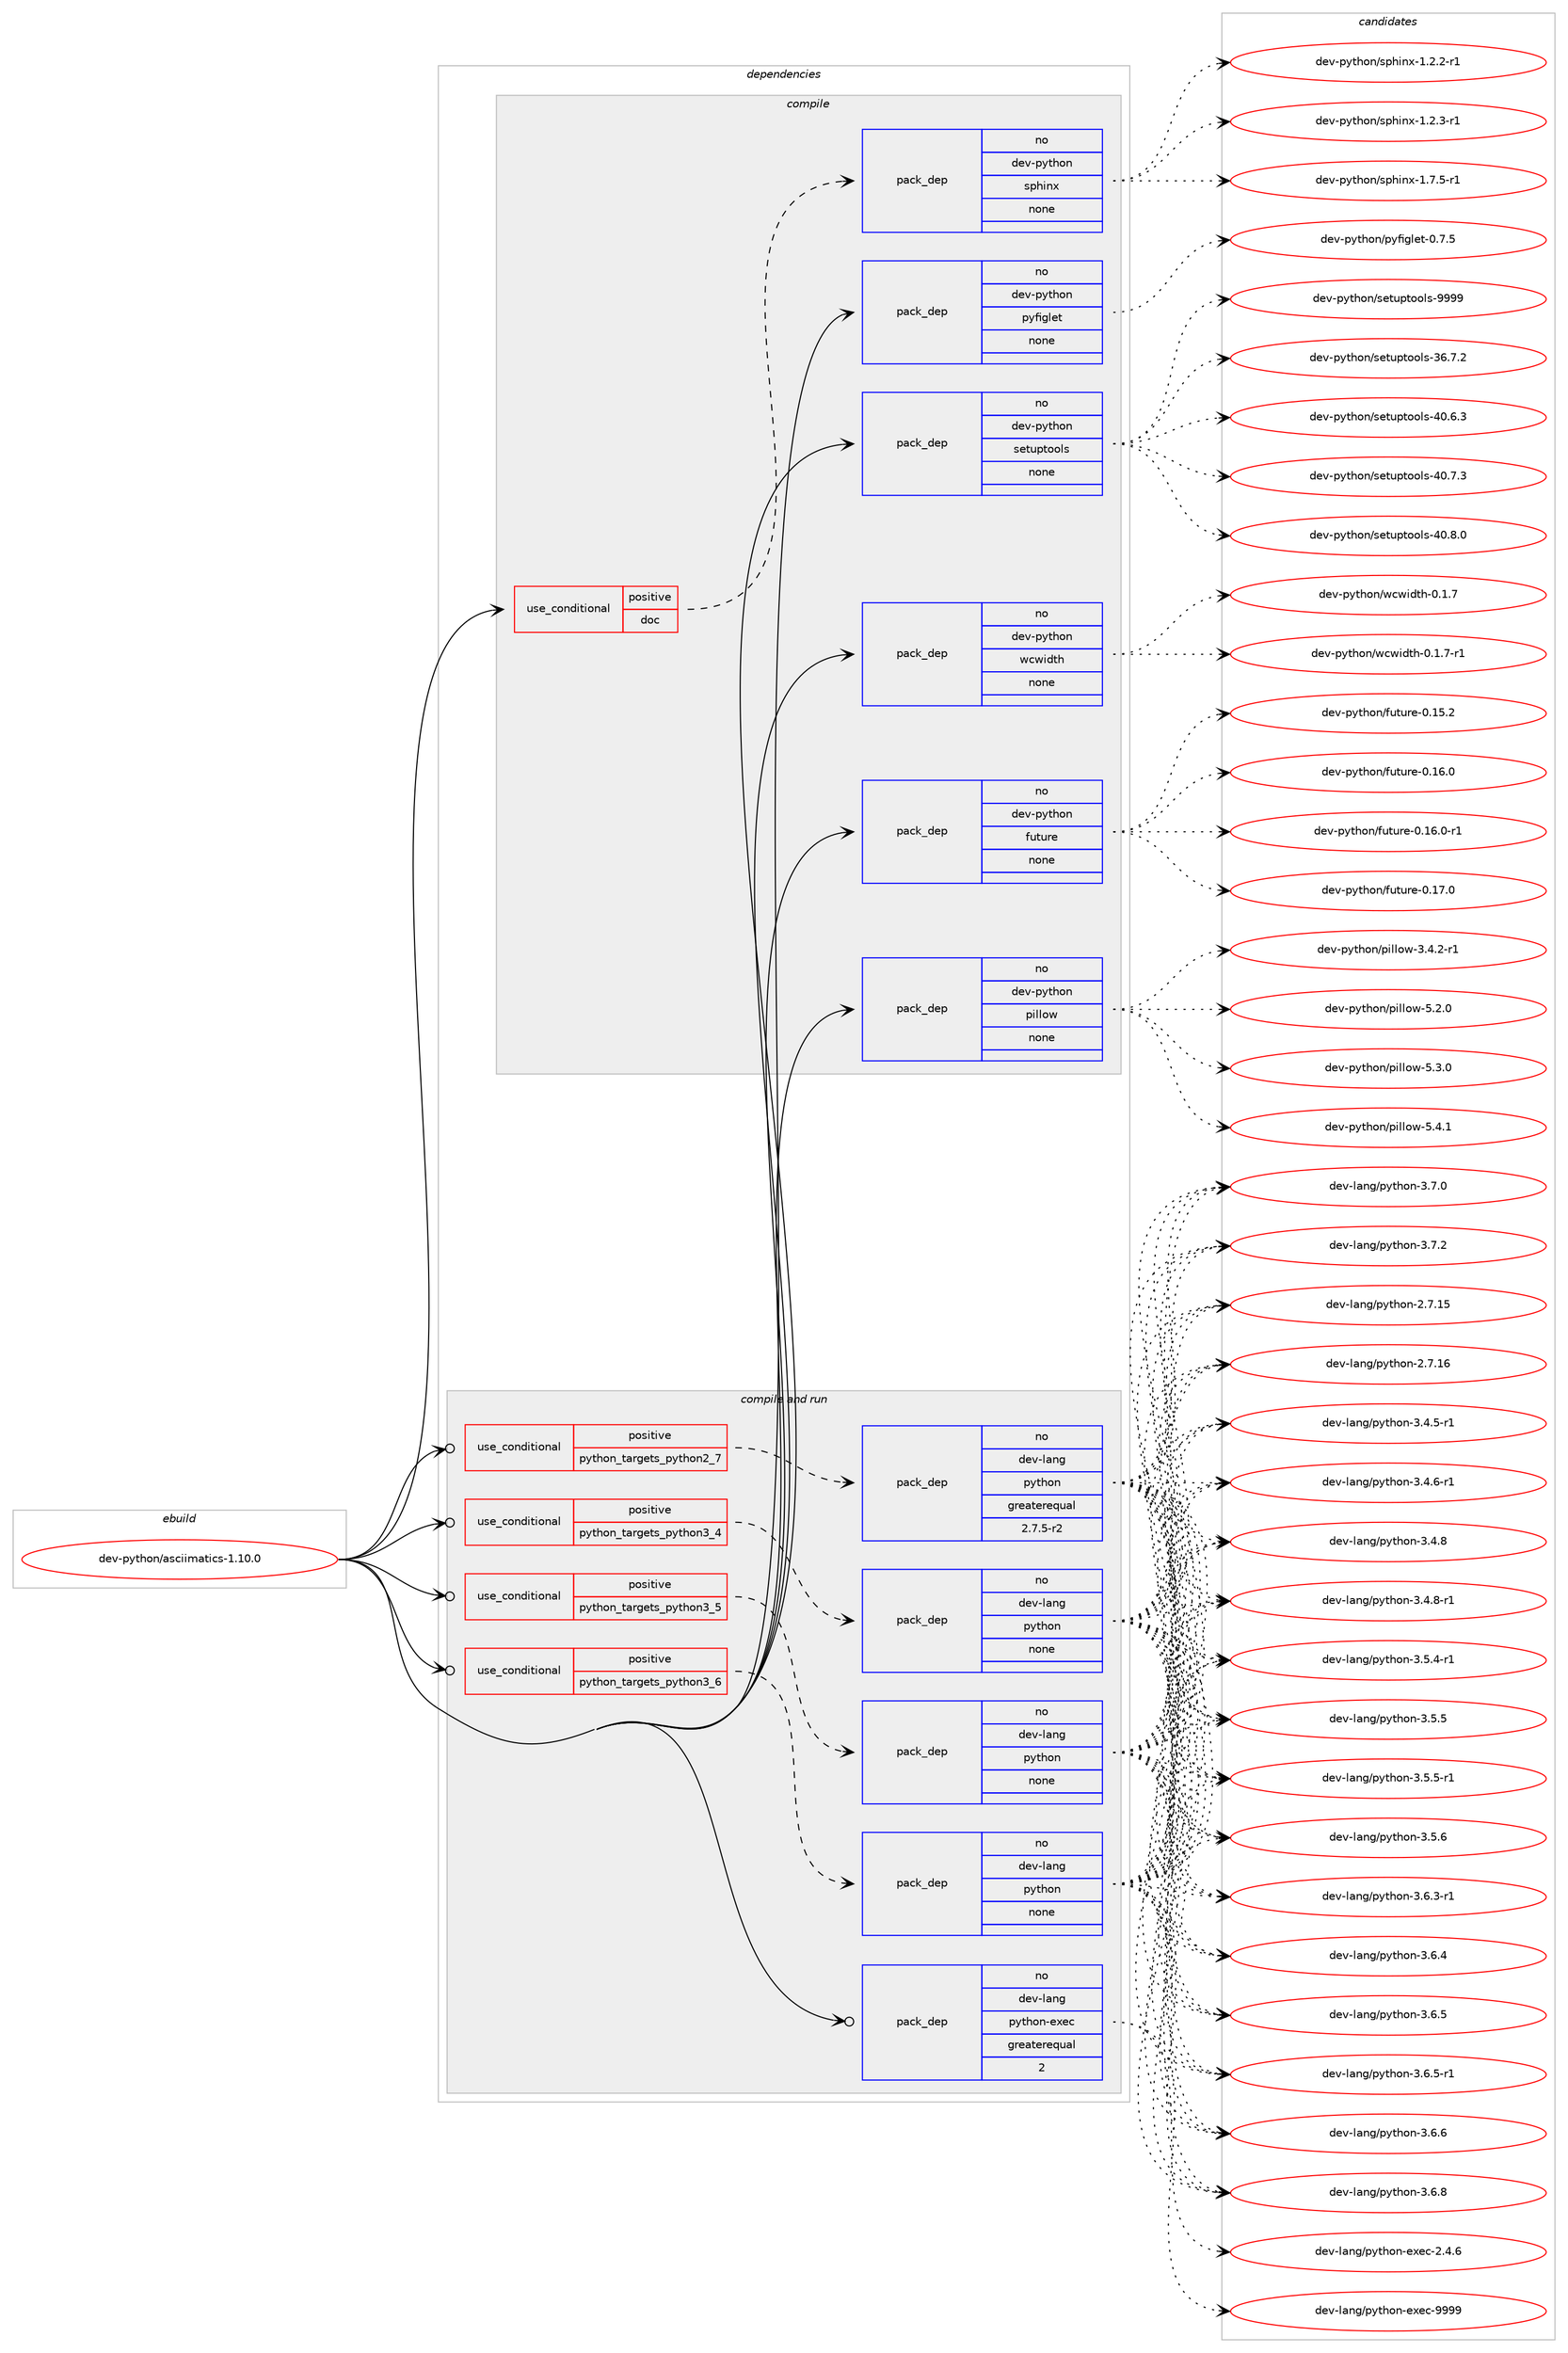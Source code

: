 digraph prolog {

# *************
# Graph options
# *************

newrank=true;
concentrate=true;
compound=true;
graph [rankdir=LR,fontname=Helvetica,fontsize=10,ranksep=1.5];#, ranksep=2.5, nodesep=0.2];
edge  [arrowhead=vee];
node  [fontname=Helvetica,fontsize=10];

# **********
# The ebuild
# **********

subgraph cluster_leftcol {
color=gray;
rank=same;
label=<<i>ebuild</i>>;
id [label="dev-python/asciimatics-1.10.0", color=red, width=4, href="../dev-python/asciimatics-1.10.0.svg"];
}

# ****************
# The dependencies
# ****************

subgraph cluster_midcol {
color=gray;
label=<<i>dependencies</i>>;
subgraph cluster_compile {
fillcolor="#eeeeee";
style=filled;
label=<<i>compile</i>>;
subgraph cond370954 {
dependency1398783 [label=<<TABLE BORDER="0" CELLBORDER="1" CELLSPACING="0" CELLPADDING="4"><TR><TD ROWSPAN="3" CELLPADDING="10">use_conditional</TD></TR><TR><TD>positive</TD></TR><TR><TD>doc</TD></TR></TABLE>>, shape=none, color=red];
subgraph pack1004604 {
dependency1398784 [label=<<TABLE BORDER="0" CELLBORDER="1" CELLSPACING="0" CELLPADDING="4" WIDTH="220"><TR><TD ROWSPAN="6" CELLPADDING="30">pack_dep</TD></TR><TR><TD WIDTH="110">no</TD></TR><TR><TD>dev-python</TD></TR><TR><TD>sphinx</TD></TR><TR><TD>none</TD></TR><TR><TD></TD></TR></TABLE>>, shape=none, color=blue];
}
dependency1398783:e -> dependency1398784:w [weight=20,style="dashed",arrowhead="vee"];
}
id:e -> dependency1398783:w [weight=20,style="solid",arrowhead="vee"];
subgraph pack1004605 {
dependency1398785 [label=<<TABLE BORDER="0" CELLBORDER="1" CELLSPACING="0" CELLPADDING="4" WIDTH="220"><TR><TD ROWSPAN="6" CELLPADDING="30">pack_dep</TD></TR><TR><TD WIDTH="110">no</TD></TR><TR><TD>dev-python</TD></TR><TR><TD>future</TD></TR><TR><TD>none</TD></TR><TR><TD></TD></TR></TABLE>>, shape=none, color=blue];
}
id:e -> dependency1398785:w [weight=20,style="solid",arrowhead="vee"];
subgraph pack1004606 {
dependency1398786 [label=<<TABLE BORDER="0" CELLBORDER="1" CELLSPACING="0" CELLPADDING="4" WIDTH="220"><TR><TD ROWSPAN="6" CELLPADDING="30">pack_dep</TD></TR><TR><TD WIDTH="110">no</TD></TR><TR><TD>dev-python</TD></TR><TR><TD>pillow</TD></TR><TR><TD>none</TD></TR><TR><TD></TD></TR></TABLE>>, shape=none, color=blue];
}
id:e -> dependency1398786:w [weight=20,style="solid",arrowhead="vee"];
subgraph pack1004607 {
dependency1398787 [label=<<TABLE BORDER="0" CELLBORDER="1" CELLSPACING="0" CELLPADDING="4" WIDTH="220"><TR><TD ROWSPAN="6" CELLPADDING="30">pack_dep</TD></TR><TR><TD WIDTH="110">no</TD></TR><TR><TD>dev-python</TD></TR><TR><TD>pyfiglet</TD></TR><TR><TD>none</TD></TR><TR><TD></TD></TR></TABLE>>, shape=none, color=blue];
}
id:e -> dependency1398787:w [weight=20,style="solid",arrowhead="vee"];
subgraph pack1004608 {
dependency1398788 [label=<<TABLE BORDER="0" CELLBORDER="1" CELLSPACING="0" CELLPADDING="4" WIDTH="220"><TR><TD ROWSPAN="6" CELLPADDING="30">pack_dep</TD></TR><TR><TD WIDTH="110">no</TD></TR><TR><TD>dev-python</TD></TR><TR><TD>setuptools</TD></TR><TR><TD>none</TD></TR><TR><TD></TD></TR></TABLE>>, shape=none, color=blue];
}
id:e -> dependency1398788:w [weight=20,style="solid",arrowhead="vee"];
subgraph pack1004609 {
dependency1398789 [label=<<TABLE BORDER="0" CELLBORDER="1" CELLSPACING="0" CELLPADDING="4" WIDTH="220"><TR><TD ROWSPAN="6" CELLPADDING="30">pack_dep</TD></TR><TR><TD WIDTH="110">no</TD></TR><TR><TD>dev-python</TD></TR><TR><TD>wcwidth</TD></TR><TR><TD>none</TD></TR><TR><TD></TD></TR></TABLE>>, shape=none, color=blue];
}
id:e -> dependency1398789:w [weight=20,style="solid",arrowhead="vee"];
}
subgraph cluster_compileandrun {
fillcolor="#eeeeee";
style=filled;
label=<<i>compile and run</i>>;
subgraph cond370955 {
dependency1398790 [label=<<TABLE BORDER="0" CELLBORDER="1" CELLSPACING="0" CELLPADDING="4"><TR><TD ROWSPAN="3" CELLPADDING="10">use_conditional</TD></TR><TR><TD>positive</TD></TR><TR><TD>python_targets_python2_7</TD></TR></TABLE>>, shape=none, color=red];
subgraph pack1004610 {
dependency1398791 [label=<<TABLE BORDER="0" CELLBORDER="1" CELLSPACING="0" CELLPADDING="4" WIDTH="220"><TR><TD ROWSPAN="6" CELLPADDING="30">pack_dep</TD></TR><TR><TD WIDTH="110">no</TD></TR><TR><TD>dev-lang</TD></TR><TR><TD>python</TD></TR><TR><TD>greaterequal</TD></TR><TR><TD>2.7.5-r2</TD></TR></TABLE>>, shape=none, color=blue];
}
dependency1398790:e -> dependency1398791:w [weight=20,style="dashed",arrowhead="vee"];
}
id:e -> dependency1398790:w [weight=20,style="solid",arrowhead="odotvee"];
subgraph cond370956 {
dependency1398792 [label=<<TABLE BORDER="0" CELLBORDER="1" CELLSPACING="0" CELLPADDING="4"><TR><TD ROWSPAN="3" CELLPADDING="10">use_conditional</TD></TR><TR><TD>positive</TD></TR><TR><TD>python_targets_python3_4</TD></TR></TABLE>>, shape=none, color=red];
subgraph pack1004611 {
dependency1398793 [label=<<TABLE BORDER="0" CELLBORDER="1" CELLSPACING="0" CELLPADDING="4" WIDTH="220"><TR><TD ROWSPAN="6" CELLPADDING="30">pack_dep</TD></TR><TR><TD WIDTH="110">no</TD></TR><TR><TD>dev-lang</TD></TR><TR><TD>python</TD></TR><TR><TD>none</TD></TR><TR><TD></TD></TR></TABLE>>, shape=none, color=blue];
}
dependency1398792:e -> dependency1398793:w [weight=20,style="dashed",arrowhead="vee"];
}
id:e -> dependency1398792:w [weight=20,style="solid",arrowhead="odotvee"];
subgraph cond370957 {
dependency1398794 [label=<<TABLE BORDER="0" CELLBORDER="1" CELLSPACING="0" CELLPADDING="4"><TR><TD ROWSPAN="3" CELLPADDING="10">use_conditional</TD></TR><TR><TD>positive</TD></TR><TR><TD>python_targets_python3_5</TD></TR></TABLE>>, shape=none, color=red];
subgraph pack1004612 {
dependency1398795 [label=<<TABLE BORDER="0" CELLBORDER="1" CELLSPACING="0" CELLPADDING="4" WIDTH="220"><TR><TD ROWSPAN="6" CELLPADDING="30">pack_dep</TD></TR><TR><TD WIDTH="110">no</TD></TR><TR><TD>dev-lang</TD></TR><TR><TD>python</TD></TR><TR><TD>none</TD></TR><TR><TD></TD></TR></TABLE>>, shape=none, color=blue];
}
dependency1398794:e -> dependency1398795:w [weight=20,style="dashed",arrowhead="vee"];
}
id:e -> dependency1398794:w [weight=20,style="solid",arrowhead="odotvee"];
subgraph cond370958 {
dependency1398796 [label=<<TABLE BORDER="0" CELLBORDER="1" CELLSPACING="0" CELLPADDING="4"><TR><TD ROWSPAN="3" CELLPADDING="10">use_conditional</TD></TR><TR><TD>positive</TD></TR><TR><TD>python_targets_python3_6</TD></TR></TABLE>>, shape=none, color=red];
subgraph pack1004613 {
dependency1398797 [label=<<TABLE BORDER="0" CELLBORDER="1" CELLSPACING="0" CELLPADDING="4" WIDTH="220"><TR><TD ROWSPAN="6" CELLPADDING="30">pack_dep</TD></TR><TR><TD WIDTH="110">no</TD></TR><TR><TD>dev-lang</TD></TR><TR><TD>python</TD></TR><TR><TD>none</TD></TR><TR><TD></TD></TR></TABLE>>, shape=none, color=blue];
}
dependency1398796:e -> dependency1398797:w [weight=20,style="dashed",arrowhead="vee"];
}
id:e -> dependency1398796:w [weight=20,style="solid",arrowhead="odotvee"];
subgraph pack1004614 {
dependency1398798 [label=<<TABLE BORDER="0" CELLBORDER="1" CELLSPACING="0" CELLPADDING="4" WIDTH="220"><TR><TD ROWSPAN="6" CELLPADDING="30">pack_dep</TD></TR><TR><TD WIDTH="110">no</TD></TR><TR><TD>dev-lang</TD></TR><TR><TD>python-exec</TD></TR><TR><TD>greaterequal</TD></TR><TR><TD>2</TD></TR></TABLE>>, shape=none, color=blue];
}
id:e -> dependency1398798:w [weight=20,style="solid",arrowhead="odotvee"];
}
subgraph cluster_run {
fillcolor="#eeeeee";
style=filled;
label=<<i>run</i>>;
}
}

# **************
# The candidates
# **************

subgraph cluster_choices {
rank=same;
color=gray;
label=<<i>candidates</i>>;

subgraph choice1004604 {
color=black;
nodesep=1;
choice10010111845112121116104111110471151121041051101204549465046504511449 [label="dev-python/sphinx-1.2.2-r1", color=red, width=4,href="../dev-python/sphinx-1.2.2-r1.svg"];
choice10010111845112121116104111110471151121041051101204549465046514511449 [label="dev-python/sphinx-1.2.3-r1", color=red, width=4,href="../dev-python/sphinx-1.2.3-r1.svg"];
choice10010111845112121116104111110471151121041051101204549465546534511449 [label="dev-python/sphinx-1.7.5-r1", color=red, width=4,href="../dev-python/sphinx-1.7.5-r1.svg"];
dependency1398784:e -> choice10010111845112121116104111110471151121041051101204549465046504511449:w [style=dotted,weight="100"];
dependency1398784:e -> choice10010111845112121116104111110471151121041051101204549465046514511449:w [style=dotted,weight="100"];
dependency1398784:e -> choice10010111845112121116104111110471151121041051101204549465546534511449:w [style=dotted,weight="100"];
}
subgraph choice1004605 {
color=black;
nodesep=1;
choice100101118451121211161041111104710211711611711410145484649534650 [label="dev-python/future-0.15.2", color=red, width=4,href="../dev-python/future-0.15.2.svg"];
choice100101118451121211161041111104710211711611711410145484649544648 [label="dev-python/future-0.16.0", color=red, width=4,href="../dev-python/future-0.16.0.svg"];
choice1001011184511212111610411111047102117116117114101454846495446484511449 [label="dev-python/future-0.16.0-r1", color=red, width=4,href="../dev-python/future-0.16.0-r1.svg"];
choice100101118451121211161041111104710211711611711410145484649554648 [label="dev-python/future-0.17.0", color=red, width=4,href="../dev-python/future-0.17.0.svg"];
dependency1398785:e -> choice100101118451121211161041111104710211711611711410145484649534650:w [style=dotted,weight="100"];
dependency1398785:e -> choice100101118451121211161041111104710211711611711410145484649544648:w [style=dotted,weight="100"];
dependency1398785:e -> choice1001011184511212111610411111047102117116117114101454846495446484511449:w [style=dotted,weight="100"];
dependency1398785:e -> choice100101118451121211161041111104710211711611711410145484649554648:w [style=dotted,weight="100"];
}
subgraph choice1004606 {
color=black;
nodesep=1;
choice10010111845112121116104111110471121051081081111194551465246504511449 [label="dev-python/pillow-3.4.2-r1", color=red, width=4,href="../dev-python/pillow-3.4.2-r1.svg"];
choice1001011184511212111610411111047112105108108111119455346504648 [label="dev-python/pillow-5.2.0", color=red, width=4,href="../dev-python/pillow-5.2.0.svg"];
choice1001011184511212111610411111047112105108108111119455346514648 [label="dev-python/pillow-5.3.0", color=red, width=4,href="../dev-python/pillow-5.3.0.svg"];
choice1001011184511212111610411111047112105108108111119455346524649 [label="dev-python/pillow-5.4.1", color=red, width=4,href="../dev-python/pillow-5.4.1.svg"];
dependency1398786:e -> choice10010111845112121116104111110471121051081081111194551465246504511449:w [style=dotted,weight="100"];
dependency1398786:e -> choice1001011184511212111610411111047112105108108111119455346504648:w [style=dotted,weight="100"];
dependency1398786:e -> choice1001011184511212111610411111047112105108108111119455346514648:w [style=dotted,weight="100"];
dependency1398786:e -> choice1001011184511212111610411111047112105108108111119455346524649:w [style=dotted,weight="100"];
}
subgraph choice1004607 {
color=black;
nodesep=1;
choice1001011184511212111610411111047112121102105103108101116454846554653 [label="dev-python/pyfiglet-0.7.5", color=red, width=4,href="../dev-python/pyfiglet-0.7.5.svg"];
dependency1398787:e -> choice1001011184511212111610411111047112121102105103108101116454846554653:w [style=dotted,weight="100"];
}
subgraph choice1004608 {
color=black;
nodesep=1;
choice100101118451121211161041111104711510111611711211611111110811545515446554650 [label="dev-python/setuptools-36.7.2", color=red, width=4,href="../dev-python/setuptools-36.7.2.svg"];
choice100101118451121211161041111104711510111611711211611111110811545524846544651 [label="dev-python/setuptools-40.6.3", color=red, width=4,href="../dev-python/setuptools-40.6.3.svg"];
choice100101118451121211161041111104711510111611711211611111110811545524846554651 [label="dev-python/setuptools-40.7.3", color=red, width=4,href="../dev-python/setuptools-40.7.3.svg"];
choice100101118451121211161041111104711510111611711211611111110811545524846564648 [label="dev-python/setuptools-40.8.0", color=red, width=4,href="../dev-python/setuptools-40.8.0.svg"];
choice10010111845112121116104111110471151011161171121161111111081154557575757 [label="dev-python/setuptools-9999", color=red, width=4,href="../dev-python/setuptools-9999.svg"];
dependency1398788:e -> choice100101118451121211161041111104711510111611711211611111110811545515446554650:w [style=dotted,weight="100"];
dependency1398788:e -> choice100101118451121211161041111104711510111611711211611111110811545524846544651:w [style=dotted,weight="100"];
dependency1398788:e -> choice100101118451121211161041111104711510111611711211611111110811545524846554651:w [style=dotted,weight="100"];
dependency1398788:e -> choice100101118451121211161041111104711510111611711211611111110811545524846564648:w [style=dotted,weight="100"];
dependency1398788:e -> choice10010111845112121116104111110471151011161171121161111111081154557575757:w [style=dotted,weight="100"];
}
subgraph choice1004609 {
color=black;
nodesep=1;
choice100101118451121211161041111104711999119105100116104454846494655 [label="dev-python/wcwidth-0.1.7", color=red, width=4,href="../dev-python/wcwidth-0.1.7.svg"];
choice1001011184511212111610411111047119991191051001161044548464946554511449 [label="dev-python/wcwidth-0.1.7-r1", color=red, width=4,href="../dev-python/wcwidth-0.1.7-r1.svg"];
dependency1398789:e -> choice100101118451121211161041111104711999119105100116104454846494655:w [style=dotted,weight="100"];
dependency1398789:e -> choice1001011184511212111610411111047119991191051001161044548464946554511449:w [style=dotted,weight="100"];
}
subgraph choice1004610 {
color=black;
nodesep=1;
choice10010111845108971101034711212111610411111045504655464953 [label="dev-lang/python-2.7.15", color=red, width=4,href="../dev-lang/python-2.7.15.svg"];
choice10010111845108971101034711212111610411111045504655464954 [label="dev-lang/python-2.7.16", color=red, width=4,href="../dev-lang/python-2.7.16.svg"];
choice1001011184510897110103471121211161041111104551465246534511449 [label="dev-lang/python-3.4.5-r1", color=red, width=4,href="../dev-lang/python-3.4.5-r1.svg"];
choice1001011184510897110103471121211161041111104551465246544511449 [label="dev-lang/python-3.4.6-r1", color=red, width=4,href="../dev-lang/python-3.4.6-r1.svg"];
choice100101118451089711010347112121116104111110455146524656 [label="dev-lang/python-3.4.8", color=red, width=4,href="../dev-lang/python-3.4.8.svg"];
choice1001011184510897110103471121211161041111104551465246564511449 [label="dev-lang/python-3.4.8-r1", color=red, width=4,href="../dev-lang/python-3.4.8-r1.svg"];
choice1001011184510897110103471121211161041111104551465346524511449 [label="dev-lang/python-3.5.4-r1", color=red, width=4,href="../dev-lang/python-3.5.4-r1.svg"];
choice100101118451089711010347112121116104111110455146534653 [label="dev-lang/python-3.5.5", color=red, width=4,href="../dev-lang/python-3.5.5.svg"];
choice1001011184510897110103471121211161041111104551465346534511449 [label="dev-lang/python-3.5.5-r1", color=red, width=4,href="../dev-lang/python-3.5.5-r1.svg"];
choice100101118451089711010347112121116104111110455146534654 [label="dev-lang/python-3.5.6", color=red, width=4,href="../dev-lang/python-3.5.6.svg"];
choice1001011184510897110103471121211161041111104551465446514511449 [label="dev-lang/python-3.6.3-r1", color=red, width=4,href="../dev-lang/python-3.6.3-r1.svg"];
choice100101118451089711010347112121116104111110455146544652 [label="dev-lang/python-3.6.4", color=red, width=4,href="../dev-lang/python-3.6.4.svg"];
choice100101118451089711010347112121116104111110455146544653 [label="dev-lang/python-3.6.5", color=red, width=4,href="../dev-lang/python-3.6.5.svg"];
choice1001011184510897110103471121211161041111104551465446534511449 [label="dev-lang/python-3.6.5-r1", color=red, width=4,href="../dev-lang/python-3.6.5-r1.svg"];
choice100101118451089711010347112121116104111110455146544654 [label="dev-lang/python-3.6.6", color=red, width=4,href="../dev-lang/python-3.6.6.svg"];
choice100101118451089711010347112121116104111110455146544656 [label="dev-lang/python-3.6.8", color=red, width=4,href="../dev-lang/python-3.6.8.svg"];
choice100101118451089711010347112121116104111110455146554648 [label="dev-lang/python-3.7.0", color=red, width=4,href="../dev-lang/python-3.7.0.svg"];
choice100101118451089711010347112121116104111110455146554650 [label="dev-lang/python-3.7.2", color=red, width=4,href="../dev-lang/python-3.7.2.svg"];
dependency1398791:e -> choice10010111845108971101034711212111610411111045504655464953:w [style=dotted,weight="100"];
dependency1398791:e -> choice10010111845108971101034711212111610411111045504655464954:w [style=dotted,weight="100"];
dependency1398791:e -> choice1001011184510897110103471121211161041111104551465246534511449:w [style=dotted,weight="100"];
dependency1398791:e -> choice1001011184510897110103471121211161041111104551465246544511449:w [style=dotted,weight="100"];
dependency1398791:e -> choice100101118451089711010347112121116104111110455146524656:w [style=dotted,weight="100"];
dependency1398791:e -> choice1001011184510897110103471121211161041111104551465246564511449:w [style=dotted,weight="100"];
dependency1398791:e -> choice1001011184510897110103471121211161041111104551465346524511449:w [style=dotted,weight="100"];
dependency1398791:e -> choice100101118451089711010347112121116104111110455146534653:w [style=dotted,weight="100"];
dependency1398791:e -> choice1001011184510897110103471121211161041111104551465346534511449:w [style=dotted,weight="100"];
dependency1398791:e -> choice100101118451089711010347112121116104111110455146534654:w [style=dotted,weight="100"];
dependency1398791:e -> choice1001011184510897110103471121211161041111104551465446514511449:w [style=dotted,weight="100"];
dependency1398791:e -> choice100101118451089711010347112121116104111110455146544652:w [style=dotted,weight="100"];
dependency1398791:e -> choice100101118451089711010347112121116104111110455146544653:w [style=dotted,weight="100"];
dependency1398791:e -> choice1001011184510897110103471121211161041111104551465446534511449:w [style=dotted,weight="100"];
dependency1398791:e -> choice100101118451089711010347112121116104111110455146544654:w [style=dotted,weight="100"];
dependency1398791:e -> choice100101118451089711010347112121116104111110455146544656:w [style=dotted,weight="100"];
dependency1398791:e -> choice100101118451089711010347112121116104111110455146554648:w [style=dotted,weight="100"];
dependency1398791:e -> choice100101118451089711010347112121116104111110455146554650:w [style=dotted,weight="100"];
}
subgraph choice1004611 {
color=black;
nodesep=1;
choice10010111845108971101034711212111610411111045504655464953 [label="dev-lang/python-2.7.15", color=red, width=4,href="../dev-lang/python-2.7.15.svg"];
choice10010111845108971101034711212111610411111045504655464954 [label="dev-lang/python-2.7.16", color=red, width=4,href="../dev-lang/python-2.7.16.svg"];
choice1001011184510897110103471121211161041111104551465246534511449 [label="dev-lang/python-3.4.5-r1", color=red, width=4,href="../dev-lang/python-3.4.5-r1.svg"];
choice1001011184510897110103471121211161041111104551465246544511449 [label="dev-lang/python-3.4.6-r1", color=red, width=4,href="../dev-lang/python-3.4.6-r1.svg"];
choice100101118451089711010347112121116104111110455146524656 [label="dev-lang/python-3.4.8", color=red, width=4,href="../dev-lang/python-3.4.8.svg"];
choice1001011184510897110103471121211161041111104551465246564511449 [label="dev-lang/python-3.4.8-r1", color=red, width=4,href="../dev-lang/python-3.4.8-r1.svg"];
choice1001011184510897110103471121211161041111104551465346524511449 [label="dev-lang/python-3.5.4-r1", color=red, width=4,href="../dev-lang/python-3.5.4-r1.svg"];
choice100101118451089711010347112121116104111110455146534653 [label="dev-lang/python-3.5.5", color=red, width=4,href="../dev-lang/python-3.5.5.svg"];
choice1001011184510897110103471121211161041111104551465346534511449 [label="dev-lang/python-3.5.5-r1", color=red, width=4,href="../dev-lang/python-3.5.5-r1.svg"];
choice100101118451089711010347112121116104111110455146534654 [label="dev-lang/python-3.5.6", color=red, width=4,href="../dev-lang/python-3.5.6.svg"];
choice1001011184510897110103471121211161041111104551465446514511449 [label="dev-lang/python-3.6.3-r1", color=red, width=4,href="../dev-lang/python-3.6.3-r1.svg"];
choice100101118451089711010347112121116104111110455146544652 [label="dev-lang/python-3.6.4", color=red, width=4,href="../dev-lang/python-3.6.4.svg"];
choice100101118451089711010347112121116104111110455146544653 [label="dev-lang/python-3.6.5", color=red, width=4,href="../dev-lang/python-3.6.5.svg"];
choice1001011184510897110103471121211161041111104551465446534511449 [label="dev-lang/python-3.6.5-r1", color=red, width=4,href="../dev-lang/python-3.6.5-r1.svg"];
choice100101118451089711010347112121116104111110455146544654 [label="dev-lang/python-3.6.6", color=red, width=4,href="../dev-lang/python-3.6.6.svg"];
choice100101118451089711010347112121116104111110455146544656 [label="dev-lang/python-3.6.8", color=red, width=4,href="../dev-lang/python-3.6.8.svg"];
choice100101118451089711010347112121116104111110455146554648 [label="dev-lang/python-3.7.0", color=red, width=4,href="../dev-lang/python-3.7.0.svg"];
choice100101118451089711010347112121116104111110455146554650 [label="dev-lang/python-3.7.2", color=red, width=4,href="../dev-lang/python-3.7.2.svg"];
dependency1398793:e -> choice10010111845108971101034711212111610411111045504655464953:w [style=dotted,weight="100"];
dependency1398793:e -> choice10010111845108971101034711212111610411111045504655464954:w [style=dotted,weight="100"];
dependency1398793:e -> choice1001011184510897110103471121211161041111104551465246534511449:w [style=dotted,weight="100"];
dependency1398793:e -> choice1001011184510897110103471121211161041111104551465246544511449:w [style=dotted,weight="100"];
dependency1398793:e -> choice100101118451089711010347112121116104111110455146524656:w [style=dotted,weight="100"];
dependency1398793:e -> choice1001011184510897110103471121211161041111104551465246564511449:w [style=dotted,weight="100"];
dependency1398793:e -> choice1001011184510897110103471121211161041111104551465346524511449:w [style=dotted,weight="100"];
dependency1398793:e -> choice100101118451089711010347112121116104111110455146534653:w [style=dotted,weight="100"];
dependency1398793:e -> choice1001011184510897110103471121211161041111104551465346534511449:w [style=dotted,weight="100"];
dependency1398793:e -> choice100101118451089711010347112121116104111110455146534654:w [style=dotted,weight="100"];
dependency1398793:e -> choice1001011184510897110103471121211161041111104551465446514511449:w [style=dotted,weight="100"];
dependency1398793:e -> choice100101118451089711010347112121116104111110455146544652:w [style=dotted,weight="100"];
dependency1398793:e -> choice100101118451089711010347112121116104111110455146544653:w [style=dotted,weight="100"];
dependency1398793:e -> choice1001011184510897110103471121211161041111104551465446534511449:w [style=dotted,weight="100"];
dependency1398793:e -> choice100101118451089711010347112121116104111110455146544654:w [style=dotted,weight="100"];
dependency1398793:e -> choice100101118451089711010347112121116104111110455146544656:w [style=dotted,weight="100"];
dependency1398793:e -> choice100101118451089711010347112121116104111110455146554648:w [style=dotted,weight="100"];
dependency1398793:e -> choice100101118451089711010347112121116104111110455146554650:w [style=dotted,weight="100"];
}
subgraph choice1004612 {
color=black;
nodesep=1;
choice10010111845108971101034711212111610411111045504655464953 [label="dev-lang/python-2.7.15", color=red, width=4,href="../dev-lang/python-2.7.15.svg"];
choice10010111845108971101034711212111610411111045504655464954 [label="dev-lang/python-2.7.16", color=red, width=4,href="../dev-lang/python-2.7.16.svg"];
choice1001011184510897110103471121211161041111104551465246534511449 [label="dev-lang/python-3.4.5-r1", color=red, width=4,href="../dev-lang/python-3.4.5-r1.svg"];
choice1001011184510897110103471121211161041111104551465246544511449 [label="dev-lang/python-3.4.6-r1", color=red, width=4,href="../dev-lang/python-3.4.6-r1.svg"];
choice100101118451089711010347112121116104111110455146524656 [label="dev-lang/python-3.4.8", color=red, width=4,href="../dev-lang/python-3.4.8.svg"];
choice1001011184510897110103471121211161041111104551465246564511449 [label="dev-lang/python-3.4.8-r1", color=red, width=4,href="../dev-lang/python-3.4.8-r1.svg"];
choice1001011184510897110103471121211161041111104551465346524511449 [label="dev-lang/python-3.5.4-r1", color=red, width=4,href="../dev-lang/python-3.5.4-r1.svg"];
choice100101118451089711010347112121116104111110455146534653 [label="dev-lang/python-3.5.5", color=red, width=4,href="../dev-lang/python-3.5.5.svg"];
choice1001011184510897110103471121211161041111104551465346534511449 [label="dev-lang/python-3.5.5-r1", color=red, width=4,href="../dev-lang/python-3.5.5-r1.svg"];
choice100101118451089711010347112121116104111110455146534654 [label="dev-lang/python-3.5.6", color=red, width=4,href="../dev-lang/python-3.5.6.svg"];
choice1001011184510897110103471121211161041111104551465446514511449 [label="dev-lang/python-3.6.3-r1", color=red, width=4,href="../dev-lang/python-3.6.3-r1.svg"];
choice100101118451089711010347112121116104111110455146544652 [label="dev-lang/python-3.6.4", color=red, width=4,href="../dev-lang/python-3.6.4.svg"];
choice100101118451089711010347112121116104111110455146544653 [label="dev-lang/python-3.6.5", color=red, width=4,href="../dev-lang/python-3.6.5.svg"];
choice1001011184510897110103471121211161041111104551465446534511449 [label="dev-lang/python-3.6.5-r1", color=red, width=4,href="../dev-lang/python-3.6.5-r1.svg"];
choice100101118451089711010347112121116104111110455146544654 [label="dev-lang/python-3.6.6", color=red, width=4,href="../dev-lang/python-3.6.6.svg"];
choice100101118451089711010347112121116104111110455146544656 [label="dev-lang/python-3.6.8", color=red, width=4,href="../dev-lang/python-3.6.8.svg"];
choice100101118451089711010347112121116104111110455146554648 [label="dev-lang/python-3.7.0", color=red, width=4,href="../dev-lang/python-3.7.0.svg"];
choice100101118451089711010347112121116104111110455146554650 [label="dev-lang/python-3.7.2", color=red, width=4,href="../dev-lang/python-3.7.2.svg"];
dependency1398795:e -> choice10010111845108971101034711212111610411111045504655464953:w [style=dotted,weight="100"];
dependency1398795:e -> choice10010111845108971101034711212111610411111045504655464954:w [style=dotted,weight="100"];
dependency1398795:e -> choice1001011184510897110103471121211161041111104551465246534511449:w [style=dotted,weight="100"];
dependency1398795:e -> choice1001011184510897110103471121211161041111104551465246544511449:w [style=dotted,weight="100"];
dependency1398795:e -> choice100101118451089711010347112121116104111110455146524656:w [style=dotted,weight="100"];
dependency1398795:e -> choice1001011184510897110103471121211161041111104551465246564511449:w [style=dotted,weight="100"];
dependency1398795:e -> choice1001011184510897110103471121211161041111104551465346524511449:w [style=dotted,weight="100"];
dependency1398795:e -> choice100101118451089711010347112121116104111110455146534653:w [style=dotted,weight="100"];
dependency1398795:e -> choice1001011184510897110103471121211161041111104551465346534511449:w [style=dotted,weight="100"];
dependency1398795:e -> choice100101118451089711010347112121116104111110455146534654:w [style=dotted,weight="100"];
dependency1398795:e -> choice1001011184510897110103471121211161041111104551465446514511449:w [style=dotted,weight="100"];
dependency1398795:e -> choice100101118451089711010347112121116104111110455146544652:w [style=dotted,weight="100"];
dependency1398795:e -> choice100101118451089711010347112121116104111110455146544653:w [style=dotted,weight="100"];
dependency1398795:e -> choice1001011184510897110103471121211161041111104551465446534511449:w [style=dotted,weight="100"];
dependency1398795:e -> choice100101118451089711010347112121116104111110455146544654:w [style=dotted,weight="100"];
dependency1398795:e -> choice100101118451089711010347112121116104111110455146544656:w [style=dotted,weight="100"];
dependency1398795:e -> choice100101118451089711010347112121116104111110455146554648:w [style=dotted,weight="100"];
dependency1398795:e -> choice100101118451089711010347112121116104111110455146554650:w [style=dotted,weight="100"];
}
subgraph choice1004613 {
color=black;
nodesep=1;
choice10010111845108971101034711212111610411111045504655464953 [label="dev-lang/python-2.7.15", color=red, width=4,href="../dev-lang/python-2.7.15.svg"];
choice10010111845108971101034711212111610411111045504655464954 [label="dev-lang/python-2.7.16", color=red, width=4,href="../dev-lang/python-2.7.16.svg"];
choice1001011184510897110103471121211161041111104551465246534511449 [label="dev-lang/python-3.4.5-r1", color=red, width=4,href="../dev-lang/python-3.4.5-r1.svg"];
choice1001011184510897110103471121211161041111104551465246544511449 [label="dev-lang/python-3.4.6-r1", color=red, width=4,href="../dev-lang/python-3.4.6-r1.svg"];
choice100101118451089711010347112121116104111110455146524656 [label="dev-lang/python-3.4.8", color=red, width=4,href="../dev-lang/python-3.4.8.svg"];
choice1001011184510897110103471121211161041111104551465246564511449 [label="dev-lang/python-3.4.8-r1", color=red, width=4,href="../dev-lang/python-3.4.8-r1.svg"];
choice1001011184510897110103471121211161041111104551465346524511449 [label="dev-lang/python-3.5.4-r1", color=red, width=4,href="../dev-lang/python-3.5.4-r1.svg"];
choice100101118451089711010347112121116104111110455146534653 [label="dev-lang/python-3.5.5", color=red, width=4,href="../dev-lang/python-3.5.5.svg"];
choice1001011184510897110103471121211161041111104551465346534511449 [label="dev-lang/python-3.5.5-r1", color=red, width=4,href="../dev-lang/python-3.5.5-r1.svg"];
choice100101118451089711010347112121116104111110455146534654 [label="dev-lang/python-3.5.6", color=red, width=4,href="../dev-lang/python-3.5.6.svg"];
choice1001011184510897110103471121211161041111104551465446514511449 [label="dev-lang/python-3.6.3-r1", color=red, width=4,href="../dev-lang/python-3.6.3-r1.svg"];
choice100101118451089711010347112121116104111110455146544652 [label="dev-lang/python-3.6.4", color=red, width=4,href="../dev-lang/python-3.6.4.svg"];
choice100101118451089711010347112121116104111110455146544653 [label="dev-lang/python-3.6.5", color=red, width=4,href="../dev-lang/python-3.6.5.svg"];
choice1001011184510897110103471121211161041111104551465446534511449 [label="dev-lang/python-3.6.5-r1", color=red, width=4,href="../dev-lang/python-3.6.5-r1.svg"];
choice100101118451089711010347112121116104111110455146544654 [label="dev-lang/python-3.6.6", color=red, width=4,href="../dev-lang/python-3.6.6.svg"];
choice100101118451089711010347112121116104111110455146544656 [label="dev-lang/python-3.6.8", color=red, width=4,href="../dev-lang/python-3.6.8.svg"];
choice100101118451089711010347112121116104111110455146554648 [label="dev-lang/python-3.7.0", color=red, width=4,href="../dev-lang/python-3.7.0.svg"];
choice100101118451089711010347112121116104111110455146554650 [label="dev-lang/python-3.7.2", color=red, width=4,href="../dev-lang/python-3.7.2.svg"];
dependency1398797:e -> choice10010111845108971101034711212111610411111045504655464953:w [style=dotted,weight="100"];
dependency1398797:e -> choice10010111845108971101034711212111610411111045504655464954:w [style=dotted,weight="100"];
dependency1398797:e -> choice1001011184510897110103471121211161041111104551465246534511449:w [style=dotted,weight="100"];
dependency1398797:e -> choice1001011184510897110103471121211161041111104551465246544511449:w [style=dotted,weight="100"];
dependency1398797:e -> choice100101118451089711010347112121116104111110455146524656:w [style=dotted,weight="100"];
dependency1398797:e -> choice1001011184510897110103471121211161041111104551465246564511449:w [style=dotted,weight="100"];
dependency1398797:e -> choice1001011184510897110103471121211161041111104551465346524511449:w [style=dotted,weight="100"];
dependency1398797:e -> choice100101118451089711010347112121116104111110455146534653:w [style=dotted,weight="100"];
dependency1398797:e -> choice1001011184510897110103471121211161041111104551465346534511449:w [style=dotted,weight="100"];
dependency1398797:e -> choice100101118451089711010347112121116104111110455146534654:w [style=dotted,weight="100"];
dependency1398797:e -> choice1001011184510897110103471121211161041111104551465446514511449:w [style=dotted,weight="100"];
dependency1398797:e -> choice100101118451089711010347112121116104111110455146544652:w [style=dotted,weight="100"];
dependency1398797:e -> choice100101118451089711010347112121116104111110455146544653:w [style=dotted,weight="100"];
dependency1398797:e -> choice1001011184510897110103471121211161041111104551465446534511449:w [style=dotted,weight="100"];
dependency1398797:e -> choice100101118451089711010347112121116104111110455146544654:w [style=dotted,weight="100"];
dependency1398797:e -> choice100101118451089711010347112121116104111110455146544656:w [style=dotted,weight="100"];
dependency1398797:e -> choice100101118451089711010347112121116104111110455146554648:w [style=dotted,weight="100"];
dependency1398797:e -> choice100101118451089711010347112121116104111110455146554650:w [style=dotted,weight="100"];
}
subgraph choice1004614 {
color=black;
nodesep=1;
choice1001011184510897110103471121211161041111104510112010199455046524654 [label="dev-lang/python-exec-2.4.6", color=red, width=4,href="../dev-lang/python-exec-2.4.6.svg"];
choice10010111845108971101034711212111610411111045101120101994557575757 [label="dev-lang/python-exec-9999", color=red, width=4,href="../dev-lang/python-exec-9999.svg"];
dependency1398798:e -> choice1001011184510897110103471121211161041111104510112010199455046524654:w [style=dotted,weight="100"];
dependency1398798:e -> choice10010111845108971101034711212111610411111045101120101994557575757:w [style=dotted,weight="100"];
}
}

}
